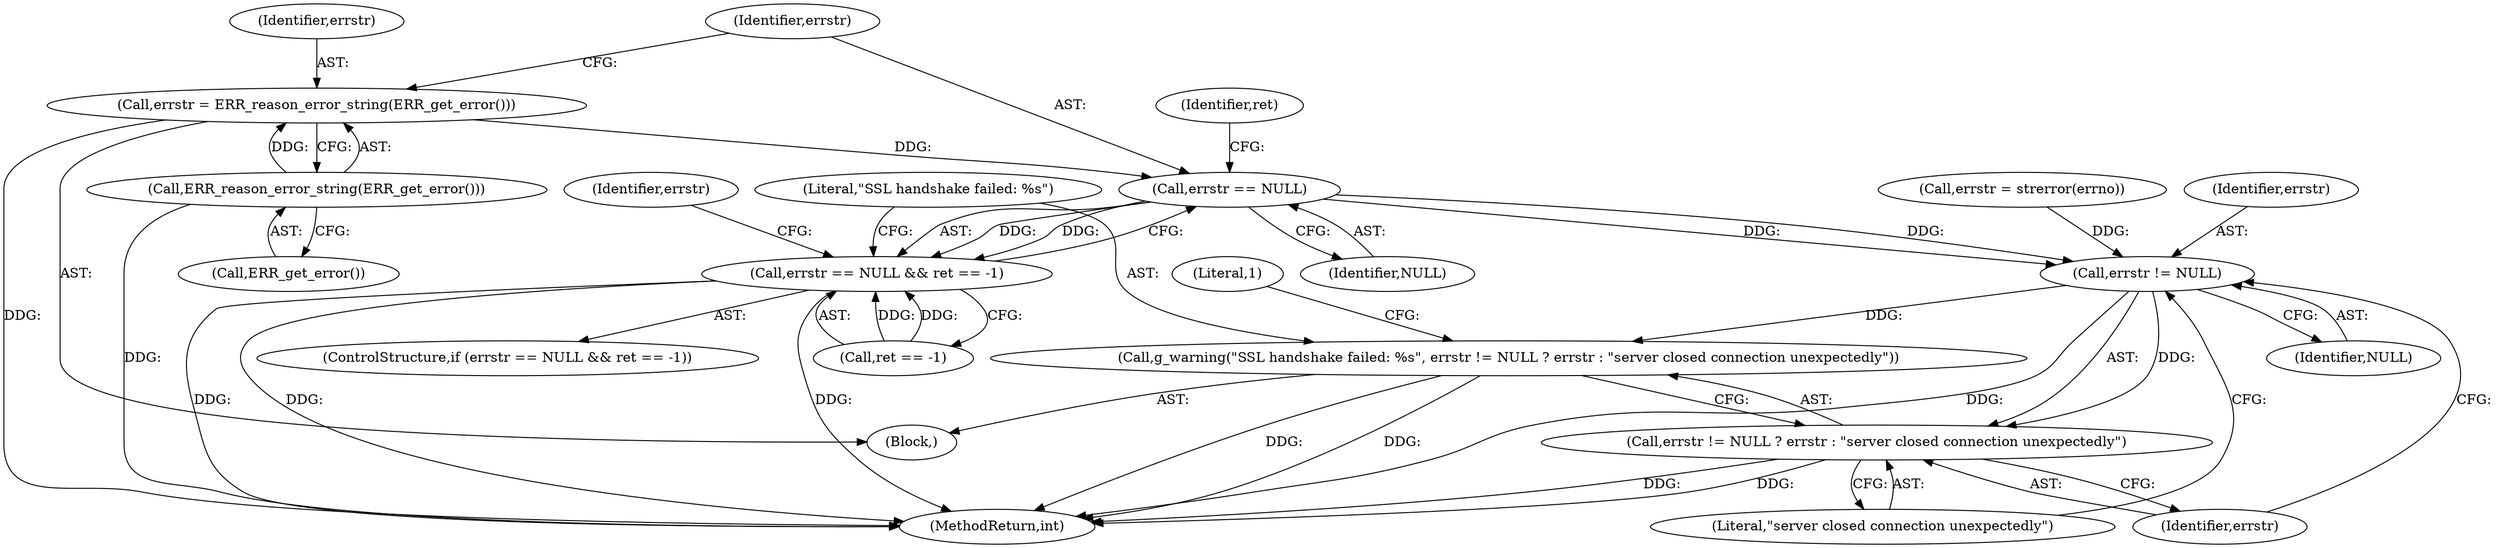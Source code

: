 digraph "0_irssi-proxy_85bbc05b21678e80423815d2ef1dfe26208491ab_0@pointer" {
"1000148" [label="(Call,errstr = ERR_reason_error_string(ERR_get_error()))"];
"1000150" [label="(Call,ERR_reason_error_string(ERR_get_error()))"];
"1000154" [label="(Call,errstr == NULL)"];
"1000153" [label="(Call,errstr == NULL && ret == -1)"];
"1000168" [label="(Call,errstr != NULL)"];
"1000165" [label="(Call,g_warning(\"SSL handshake failed: %s\", errstr != NULL ? errstr : \"server closed connection unexpectedly\"))"];
"1000167" [label="(Call,errstr != NULL ? errstr : \"server closed connection unexpectedly\")"];
"1000170" [label="(Identifier,NULL)"];
"1000151" [label="(Call,ERR_get_error())"];
"1000157" [label="(Call,ret == -1)"];
"1000167" [label="(Call,errstr != NULL ? errstr : \"server closed connection unexpectedly\")"];
"1000166" [label="(Literal,\"SSL handshake failed: %s\")"];
"1000133" [label="(Block,)"];
"1000156" [label="(Identifier,NULL)"];
"1000168" [label="(Call,errstr != NULL)"];
"1000150" [label="(Call,ERR_reason_error_string(ERR_get_error()))"];
"1000152" [label="(ControlStructure,if (errstr == NULL && ret == -1))"];
"1000165" [label="(Call,g_warning(\"SSL handshake failed: %s\", errstr != NULL ? errstr : \"server closed connection unexpectedly\"))"];
"1000149" [label="(Identifier,errstr)"];
"1000175" [label="(Literal,1)"];
"1000231" [label="(MethodReturn,int)"];
"1000172" [label="(Literal,\"server closed connection unexpectedly\")"];
"1000161" [label="(Call,errstr = strerror(errno))"];
"1000158" [label="(Identifier,ret)"];
"1000155" [label="(Identifier,errstr)"];
"1000148" [label="(Call,errstr = ERR_reason_error_string(ERR_get_error()))"];
"1000169" [label="(Identifier,errstr)"];
"1000154" [label="(Call,errstr == NULL)"];
"1000162" [label="(Identifier,errstr)"];
"1000171" [label="(Identifier,errstr)"];
"1000153" [label="(Call,errstr == NULL && ret == -1)"];
"1000148" -> "1000133"  [label="AST: "];
"1000148" -> "1000150"  [label="CFG: "];
"1000149" -> "1000148"  [label="AST: "];
"1000150" -> "1000148"  [label="AST: "];
"1000155" -> "1000148"  [label="CFG: "];
"1000148" -> "1000231"  [label="DDG: "];
"1000150" -> "1000148"  [label="DDG: "];
"1000148" -> "1000154"  [label="DDG: "];
"1000150" -> "1000151"  [label="CFG: "];
"1000151" -> "1000150"  [label="AST: "];
"1000150" -> "1000231"  [label="DDG: "];
"1000154" -> "1000153"  [label="AST: "];
"1000154" -> "1000156"  [label="CFG: "];
"1000155" -> "1000154"  [label="AST: "];
"1000156" -> "1000154"  [label="AST: "];
"1000158" -> "1000154"  [label="CFG: "];
"1000153" -> "1000154"  [label="CFG: "];
"1000154" -> "1000153"  [label="DDG: "];
"1000154" -> "1000153"  [label="DDG: "];
"1000154" -> "1000168"  [label="DDG: "];
"1000154" -> "1000168"  [label="DDG: "];
"1000153" -> "1000152"  [label="AST: "];
"1000153" -> "1000157"  [label="CFG: "];
"1000157" -> "1000153"  [label="AST: "];
"1000162" -> "1000153"  [label="CFG: "];
"1000166" -> "1000153"  [label="CFG: "];
"1000153" -> "1000231"  [label="DDG: "];
"1000153" -> "1000231"  [label="DDG: "];
"1000153" -> "1000231"  [label="DDG: "];
"1000157" -> "1000153"  [label="DDG: "];
"1000157" -> "1000153"  [label="DDG: "];
"1000168" -> "1000167"  [label="AST: "];
"1000168" -> "1000170"  [label="CFG: "];
"1000169" -> "1000168"  [label="AST: "];
"1000170" -> "1000168"  [label="AST: "];
"1000171" -> "1000168"  [label="CFG: "];
"1000172" -> "1000168"  [label="CFG: "];
"1000168" -> "1000231"  [label="DDG: "];
"1000168" -> "1000165"  [label="DDG: "];
"1000161" -> "1000168"  [label="DDG: "];
"1000168" -> "1000167"  [label="DDG: "];
"1000165" -> "1000133"  [label="AST: "];
"1000165" -> "1000167"  [label="CFG: "];
"1000166" -> "1000165"  [label="AST: "];
"1000167" -> "1000165"  [label="AST: "];
"1000175" -> "1000165"  [label="CFG: "];
"1000165" -> "1000231"  [label="DDG: "];
"1000165" -> "1000231"  [label="DDG: "];
"1000167" -> "1000171"  [label="CFG: "];
"1000167" -> "1000172"  [label="CFG: "];
"1000171" -> "1000167"  [label="AST: "];
"1000172" -> "1000167"  [label="AST: "];
"1000167" -> "1000231"  [label="DDG: "];
"1000167" -> "1000231"  [label="DDG: "];
}
